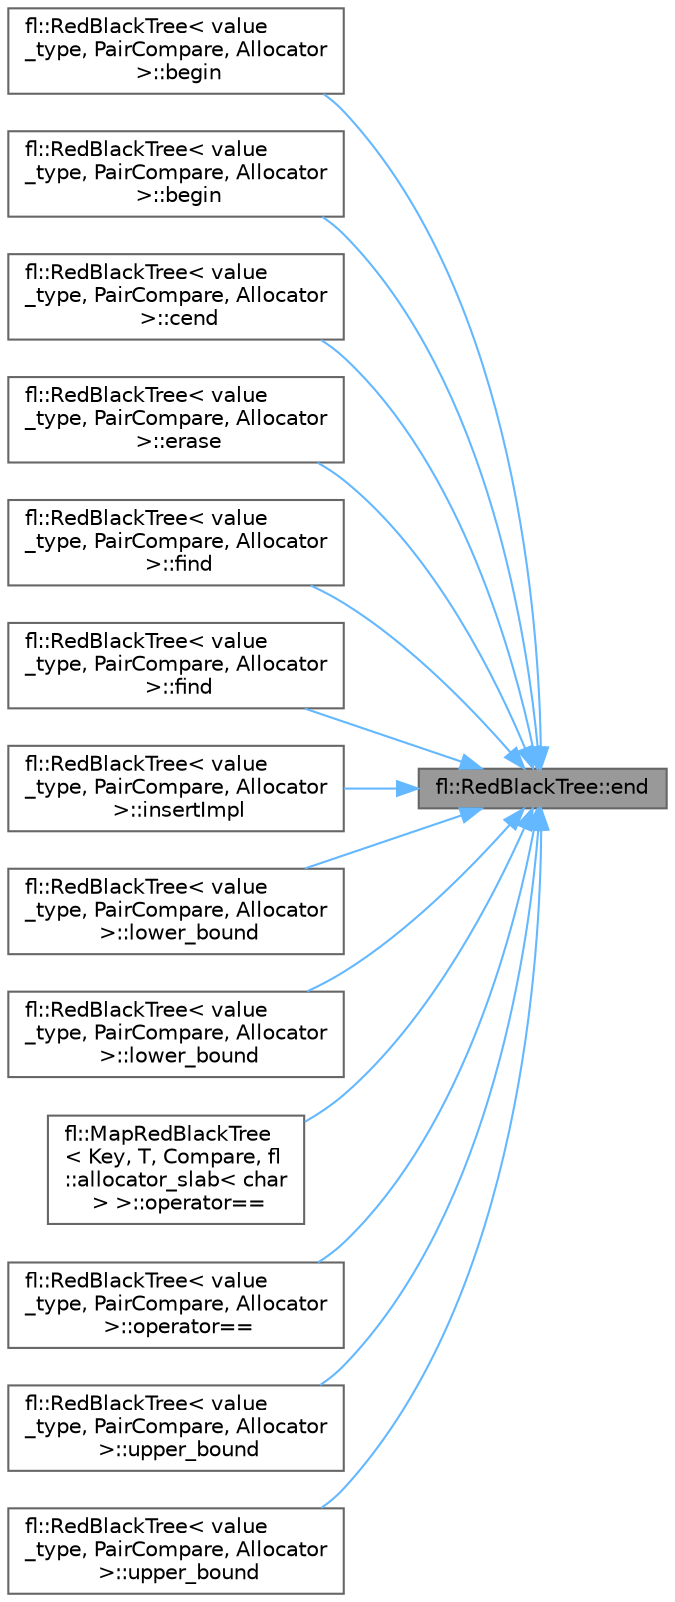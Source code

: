 digraph "fl::RedBlackTree::end"
{
 // INTERACTIVE_SVG=YES
 // LATEX_PDF_SIZE
  bgcolor="transparent";
  edge [fontname=Helvetica,fontsize=10,labelfontname=Helvetica,labelfontsize=10];
  node [fontname=Helvetica,fontsize=10,shape=box,height=0.2,width=0.4];
  rankdir="RL";
  Node1 [id="Node000001",label="fl::RedBlackTree::end",height=0.2,width=0.4,color="gray40", fillcolor="grey60", style="filled", fontcolor="black",tooltip=" "];
  Node1 -> Node2 [id="edge1_Node000001_Node000002",dir="back",color="steelblue1",style="solid",tooltip=" "];
  Node2 [id="Node000002",label="fl::RedBlackTree\< value\l_type, PairCompare, Allocator\l \>::begin",height=0.2,width=0.4,color="grey40", fillcolor="white", style="filled",URL="$dd/d28/classfl_1_1_red_black_tree_a4928644527226c38f1eb69fba8eee70d.html#a4928644527226c38f1eb69fba8eee70d",tooltip=" "];
  Node1 -> Node3 [id="edge2_Node000001_Node000003",dir="back",color="steelblue1",style="solid",tooltip=" "];
  Node3 [id="Node000003",label="fl::RedBlackTree\< value\l_type, PairCompare, Allocator\l \>::begin",height=0.2,width=0.4,color="grey40", fillcolor="white", style="filled",URL="$dd/d28/classfl_1_1_red_black_tree_a73bbe30f23efcc9195825651976cde6a.html#a73bbe30f23efcc9195825651976cde6a",tooltip=" "];
  Node1 -> Node4 [id="edge3_Node000001_Node000004",dir="back",color="steelblue1",style="solid",tooltip=" "];
  Node4 [id="Node000004",label="fl::RedBlackTree\< value\l_type, PairCompare, Allocator\l \>::cend",height=0.2,width=0.4,color="grey40", fillcolor="white", style="filled",URL="$dd/d28/classfl_1_1_red_black_tree_acbe042a748879190d38464e816dfd68f.html#acbe042a748879190d38464e816dfd68f",tooltip=" "];
  Node1 -> Node5 [id="edge4_Node000001_Node000005",dir="back",color="steelblue1",style="solid",tooltip=" "];
  Node5 [id="Node000005",label="fl::RedBlackTree\< value\l_type, PairCompare, Allocator\l \>::erase",height=0.2,width=0.4,color="grey40", fillcolor="white", style="filled",URL="$dd/d28/classfl_1_1_red_black_tree_a461a20ec1843d197ac781b9379f58837.html#a461a20ec1843d197ac781b9379f58837",tooltip=" "];
  Node1 -> Node6 [id="edge5_Node000001_Node000006",dir="back",color="steelblue1",style="solid",tooltip=" "];
  Node6 [id="Node000006",label="fl::RedBlackTree\< value\l_type, PairCompare, Allocator\l \>::find",height=0.2,width=0.4,color="grey40", fillcolor="white", style="filled",URL="$dd/d28/classfl_1_1_red_black_tree_aa85bb691aef2aa3cedf6a4c1d76383ab.html#aa85bb691aef2aa3cedf6a4c1d76383ab",tooltip=" "];
  Node1 -> Node7 [id="edge6_Node000001_Node000007",dir="back",color="steelblue1",style="solid",tooltip=" "];
  Node7 [id="Node000007",label="fl::RedBlackTree\< value\l_type, PairCompare, Allocator\l \>::find",height=0.2,width=0.4,color="grey40", fillcolor="white", style="filled",URL="$dd/d28/classfl_1_1_red_black_tree_ab92fb20b34c091c6ef900dd0d23f7043.html#ab92fb20b34c091c6ef900dd0d23f7043",tooltip=" "];
  Node1 -> Node8 [id="edge7_Node000001_Node000008",dir="back",color="steelblue1",style="solid",tooltip=" "];
  Node8 [id="Node000008",label="fl::RedBlackTree\< value\l_type, PairCompare, Allocator\l \>::insertImpl",height=0.2,width=0.4,color="grey40", fillcolor="white", style="filled",URL="$dd/d28/classfl_1_1_red_black_tree_a92ef3a29c585143a00d42a8b5f27703c.html#a92ef3a29c585143a00d42a8b5f27703c",tooltip=" "];
  Node1 -> Node9 [id="edge8_Node000001_Node000009",dir="back",color="steelblue1",style="solid",tooltip=" "];
  Node9 [id="Node000009",label="fl::RedBlackTree\< value\l_type, PairCompare, Allocator\l \>::lower_bound",height=0.2,width=0.4,color="grey40", fillcolor="white", style="filled",URL="$dd/d28/classfl_1_1_red_black_tree_ab4a2ef36f25be46010cf90720bce720f.html#ab4a2ef36f25be46010cf90720bce720f",tooltip=" "];
  Node1 -> Node10 [id="edge9_Node000001_Node000010",dir="back",color="steelblue1",style="solid",tooltip=" "];
  Node10 [id="Node000010",label="fl::RedBlackTree\< value\l_type, PairCompare, Allocator\l \>::lower_bound",height=0.2,width=0.4,color="grey40", fillcolor="white", style="filled",URL="$dd/d28/classfl_1_1_red_black_tree_accc00cdaee17d2fb4c1f3798b558743a.html#accc00cdaee17d2fb4c1f3798b558743a",tooltip=" "];
  Node1 -> Node11 [id="edge10_Node000001_Node000011",dir="back",color="steelblue1",style="solid",tooltip=" "];
  Node11 [id="Node000011",label="fl::MapRedBlackTree\l\< Key, T, Compare, fl\l::allocator_slab\< char\l \> \>::operator==",height=0.2,width=0.4,color="grey40", fillcolor="white", style="filled",URL="$de/dd4/classfl_1_1_map_red_black_tree_ab7625a880a88f6933ba98f6f7790f4ce.html#ab7625a880a88f6933ba98f6f7790f4ce",tooltip=" "];
  Node1 -> Node12 [id="edge11_Node000001_Node000012",dir="back",color="steelblue1",style="solid",tooltip=" "];
  Node12 [id="Node000012",label="fl::RedBlackTree\< value\l_type, PairCompare, Allocator\l \>::operator==",height=0.2,width=0.4,color="grey40", fillcolor="white", style="filled",URL="$dd/d28/classfl_1_1_red_black_tree_a611bd351751ddd3557c68671a9f3f803.html#a611bd351751ddd3557c68671a9f3f803",tooltip=" "];
  Node1 -> Node13 [id="edge12_Node000001_Node000013",dir="back",color="steelblue1",style="solid",tooltip=" "];
  Node13 [id="Node000013",label="fl::RedBlackTree\< value\l_type, PairCompare, Allocator\l \>::upper_bound",height=0.2,width=0.4,color="grey40", fillcolor="white", style="filled",URL="$dd/d28/classfl_1_1_red_black_tree_a0ad05d3e565e6900a410fde910770a17.html#a0ad05d3e565e6900a410fde910770a17",tooltip=" "];
  Node1 -> Node14 [id="edge13_Node000001_Node000014",dir="back",color="steelblue1",style="solid",tooltip=" "];
  Node14 [id="Node000014",label="fl::RedBlackTree\< value\l_type, PairCompare, Allocator\l \>::upper_bound",height=0.2,width=0.4,color="grey40", fillcolor="white", style="filled",URL="$dd/d28/classfl_1_1_red_black_tree_a23352e0bc6a8817388e6bbe5e1bea840.html#a23352e0bc6a8817388e6bbe5e1bea840",tooltip=" "];
}
